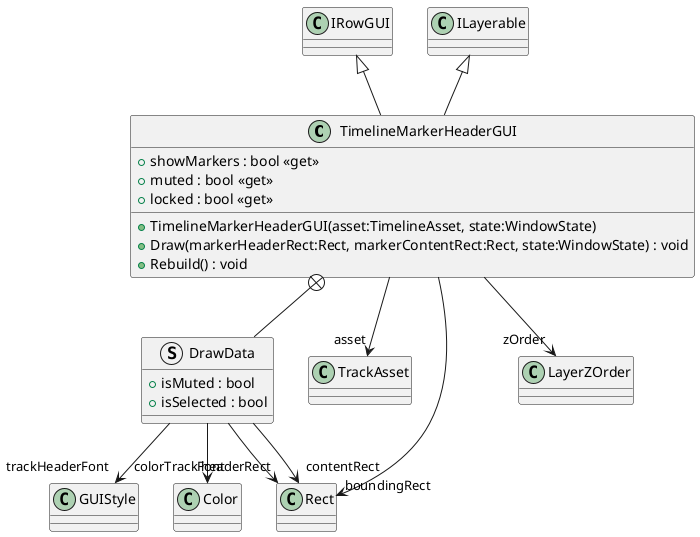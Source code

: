 @startuml
class TimelineMarkerHeaderGUI {
    + TimelineMarkerHeaderGUI(asset:TimelineAsset, state:WindowState)
    + showMarkers : bool <<get>>
    + muted : bool <<get>>
    + locked : bool <<get>>
    + Draw(markerHeaderRect:Rect, markerContentRect:Rect, state:WindowState) : void
    + Rebuild() : void
}
struct DrawData {
    + isMuted : bool
    + isSelected : bool
}
IRowGUI <|-- TimelineMarkerHeaderGUI
ILayerable <|-- TimelineMarkerHeaderGUI
TimelineMarkerHeaderGUI --> "asset" TrackAsset
TimelineMarkerHeaderGUI --> "boundingRect" Rect
TimelineMarkerHeaderGUI --> "zOrder" LayerZOrder
TimelineMarkerHeaderGUI +-- DrawData
DrawData --> "headerRect" Rect
DrawData --> "contentRect" Rect
DrawData --> "trackHeaderFont" GUIStyle
DrawData --> "colorTrackFont" Color
@enduml
